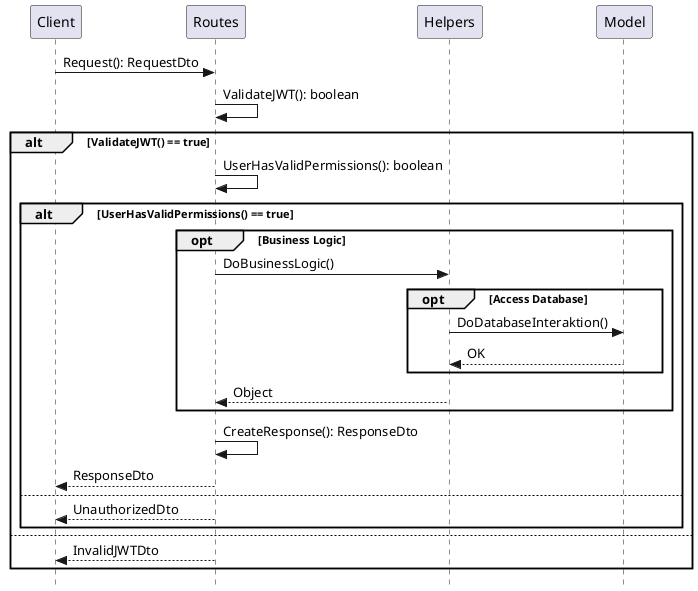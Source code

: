 @startuml

skinparam linetype ortho
skinparam style strictuml

Client -> Routes : Request(): RequestDto
Routes -> Routes : ValidateJWT(): boolean
alt ValidateJWT() == true

    Routes -> Routes : UserHasValidPermissions(): boolean
    alt UserHasValidPermissions() == true

        opt Business Logic
            Routes -> Helpers: DoBusinessLogic()
            opt Access Database

            Helpers -> Model: DoDatabaseInteraktion()
            Helpers <-- Model: OK
            end

            Routes <-- Helpers: Object
        end

        Routes -> Routes: CreateResponse(): ResponseDto
        Client <-- Routes: ResponseDto
    else 
        Client <-- Routes: UnauthorizedDto
    end
else 

Client <-- Routes : InvalidJWTDto

end



@enduml